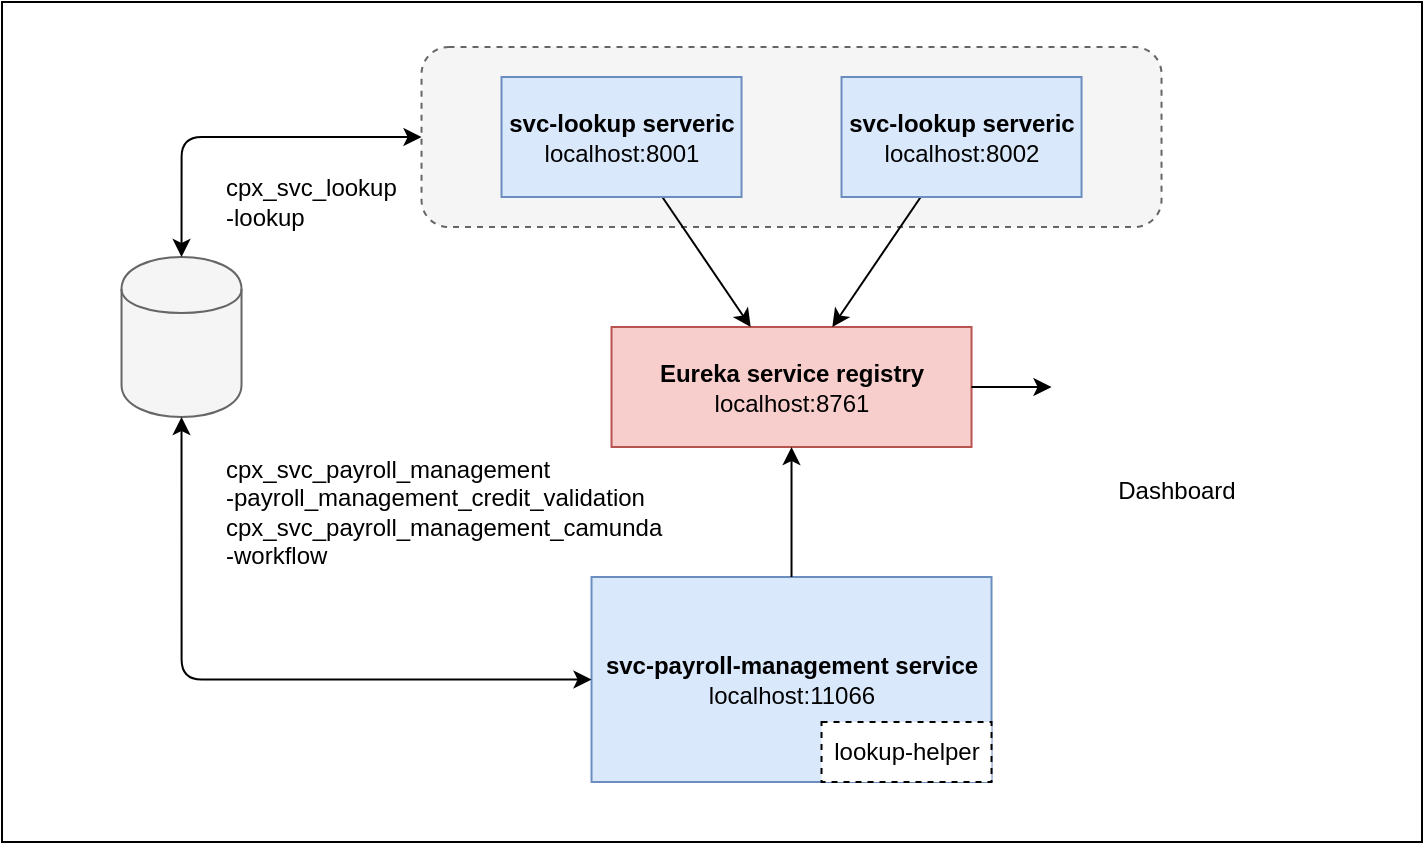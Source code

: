 <mxfile version="13.3.5" type="github">
  <diagram id="NlnzgE1EkQzuRRvwMHye" name="Page-1">
    <mxGraphModel dx="1426" dy="653" grid="1" gridSize="10" guides="1" tooltips="1" connect="1" arrows="1" fold="1" page="1" pageScale="1" pageWidth="850" pageHeight="1100" math="0" shadow="0">
      <root>
        <mxCell id="0" />
        <mxCell id="1" parent="0" />
        <mxCell id="2Xq4Qbi9GRLl1_cFJ8ow-17" value="" style="rounded=0;whiteSpace=wrap;html=1;" parent="1" vertex="1">
          <mxGeometry x="20" y="50" width="710" height="420" as="geometry" />
        </mxCell>
        <mxCell id="2Xq4Qbi9GRLl1_cFJ8ow-11" value="" style="rounded=1;whiteSpace=wrap;html=1;fillColor=#f5f5f5;strokeColor=#666666;fontColor=#333333;dashed=1;" parent="1" vertex="1">
          <mxGeometry x="229.76" y="72.5" width="370" height="90" as="geometry" />
        </mxCell>
        <mxCell id="2Xq4Qbi9GRLl1_cFJ8ow-2" value="&lt;b&gt;Eureka service registry&lt;/b&gt;&lt;br&gt;localhost:8761" style="rounded=0;whiteSpace=wrap;html=1;fillColor=#f8cecc;strokeColor=#b85450;" parent="1" vertex="1">
          <mxGeometry x="324.76" y="212.5" width="180" height="60" as="geometry" />
        </mxCell>
        <mxCell id="2Xq4Qbi9GRLl1_cFJ8ow-3" value="&lt;b&gt;svc-payroll-management service&lt;/b&gt;&lt;br&gt;localhost:11066" style="rounded=0;whiteSpace=wrap;html=1;fillColor=#dae8fc;strokeColor=#6c8ebf;" parent="1" vertex="1">
          <mxGeometry x="314.76" y="337.5" width="200" height="102.5" as="geometry" />
        </mxCell>
        <mxCell id="2Xq4Qbi9GRLl1_cFJ8ow-6" value="" style="endArrow=classic;html=1;" parent="1" source="2Xq4Qbi9GRLl1_cFJ8ow-4" target="2Xq4Qbi9GRLl1_cFJ8ow-2" edge="1">
          <mxGeometry width="50" height="50" relative="1" as="geometry">
            <mxPoint x="429.76" y="347.5" as="sourcePoint" />
            <mxPoint x="479.76" y="297.5" as="targetPoint" />
          </mxGeometry>
        </mxCell>
        <mxCell id="2Xq4Qbi9GRLl1_cFJ8ow-7" value="" style="endArrow=classic;html=1;" parent="1" source="2Xq4Qbi9GRLl1_cFJ8ow-5" target="2Xq4Qbi9GRLl1_cFJ8ow-2" edge="1">
          <mxGeometry width="50" height="50" relative="1" as="geometry">
            <mxPoint x="579.76" y="227.5" as="sourcePoint" />
            <mxPoint x="629.76" y="177.5" as="targetPoint" />
          </mxGeometry>
        </mxCell>
        <mxCell id="2Xq4Qbi9GRLl1_cFJ8ow-8" value="" style="endArrow=classic;html=1;" parent="1" source="2Xq4Qbi9GRLl1_cFJ8ow-3" target="2Xq4Qbi9GRLl1_cFJ8ow-2" edge="1">
          <mxGeometry width="50" height="50" relative="1" as="geometry">
            <mxPoint x="379.76" y="487.5" as="sourcePoint" />
            <mxPoint x="429.76" y="437.5" as="targetPoint" />
          </mxGeometry>
        </mxCell>
        <mxCell id="2Xq4Qbi9GRLl1_cFJ8ow-10" value="" style="shape=cylinder;whiteSpace=wrap;html=1;boundedLbl=1;backgroundOutline=1;fillColor=#f5f5f5;strokeColor=#666666;fontColor=#333333;" parent="1" vertex="1">
          <mxGeometry x="79.76" y="177.5" width="60" height="80" as="geometry" />
        </mxCell>
        <mxCell id="2Xq4Qbi9GRLl1_cFJ8ow-15" style="edgeStyle=orthogonalEdgeStyle;rounded=1;orthogonalLoop=1;jettySize=auto;html=1;exitX=0;exitY=0.5;exitDx=0;exitDy=0;entryX=0.5;entryY=1;entryDx=0;entryDy=0;startArrow=classic;startFill=1;endArrow=classic;endFill=1;" parent="1" source="2Xq4Qbi9GRLl1_cFJ8ow-3" target="2Xq4Qbi9GRLl1_cFJ8ow-10" edge="1">
          <mxGeometry relative="1" as="geometry" />
        </mxCell>
        <mxCell id="2Xq4Qbi9GRLl1_cFJ8ow-12" value="" style="endArrow=classic;html=1;edgeStyle=orthogonalEdgeStyle;exitX=0.5;exitY=0;exitDx=0;exitDy=0;entryX=0;entryY=0.5;entryDx=0;entryDy=0;endFill=1;startArrow=classic;startFill=1;" parent="1" source="2Xq4Qbi9GRLl1_cFJ8ow-10" target="2Xq4Qbi9GRLl1_cFJ8ow-11" edge="1">
          <mxGeometry width="50" height="50" relative="1" as="geometry">
            <mxPoint x="429.76" y="347.5" as="sourcePoint" />
            <mxPoint x="479.76" y="297.5" as="targetPoint" />
          </mxGeometry>
        </mxCell>
        <mxCell id="2Xq4Qbi9GRLl1_cFJ8ow-4" value="&lt;b&gt;svc-lookup serveric&lt;/b&gt;&lt;br&gt;localhost:8001" style="rounded=0;whiteSpace=wrap;html=1;fillColor=#dae8fc;strokeColor=#6c8ebf;" parent="1" vertex="1">
          <mxGeometry x="269.76" y="87.5" width="120" height="60" as="geometry" />
        </mxCell>
        <mxCell id="2Xq4Qbi9GRLl1_cFJ8ow-5" value="&lt;b&gt;svc-lookup serveric&lt;/b&gt;&lt;br&gt;localhost:8002" style="rounded=0;whiteSpace=wrap;html=1;fillColor=#dae8fc;strokeColor=#6c8ebf;" parent="1" vertex="1">
          <mxGeometry x="439.76" y="87.5" width="120" height="60" as="geometry" />
        </mxCell>
        <mxCell id="2Xq4Qbi9GRLl1_cFJ8ow-20" value="Dashboard" style="shape=image;imageAspect=0;aspect=fixed;verticalLabelPosition=bottom;verticalAlign=top;image=https://i.stack.imgur.com/Sa2cD.png;" parent="1" vertex="1">
          <mxGeometry x="544.76" y="204.375" width="125.48" height="76.25" as="geometry" />
        </mxCell>
        <mxCell id="2Xq4Qbi9GRLl1_cFJ8ow-21" value="" style="endArrow=classic;html=1;" parent="1" source="2Xq4Qbi9GRLl1_cFJ8ow-2" target="2Xq4Qbi9GRLl1_cFJ8ow-20" edge="1">
          <mxGeometry width="50" height="50" relative="1" as="geometry">
            <mxPoint x="464.76" y="280" as="sourcePoint" />
            <mxPoint x="514.76" y="230" as="targetPoint" />
          </mxGeometry>
        </mxCell>
        <mxCell id="2Xq4Qbi9GRLl1_cFJ8ow-23" value="cpx_svc_lookup&lt;br&gt;-lookup" style="text;html=1;resizable=0;autosize=1;align=left;verticalAlign=middle;points=[];fillColor=none;strokeColor=none;rounded=0;dashed=1;" parent="1" vertex="1">
          <mxGeometry x="129.76" y="135" width="100" height="30" as="geometry" />
        </mxCell>
        <mxCell id="2Xq4Qbi9GRLl1_cFJ8ow-24" value="cpx_svc_payroll_management&lt;br&gt;-payroll_management_credit_validation&lt;br&gt;cpx_svc_payroll_management_camunda&lt;br&gt;-workflow" style="text;html=1;resizable=0;autosize=1;align=left;verticalAlign=middle;points=[];fillColor=none;strokeColor=none;rounded=0;dashed=1;" parent="1" vertex="1">
          <mxGeometry x="129.76" y="275" width="230" height="60" as="geometry" />
        </mxCell>
        <mxCell id="Q7N5ts5h1uja4mIRB9ij-1" value="lookup-helper" style="rounded=0;whiteSpace=wrap;html=1;dashed=1;" vertex="1" parent="1">
          <mxGeometry x="429.76" y="410" width="85" height="30" as="geometry" />
        </mxCell>
      </root>
    </mxGraphModel>
  </diagram>
</mxfile>
